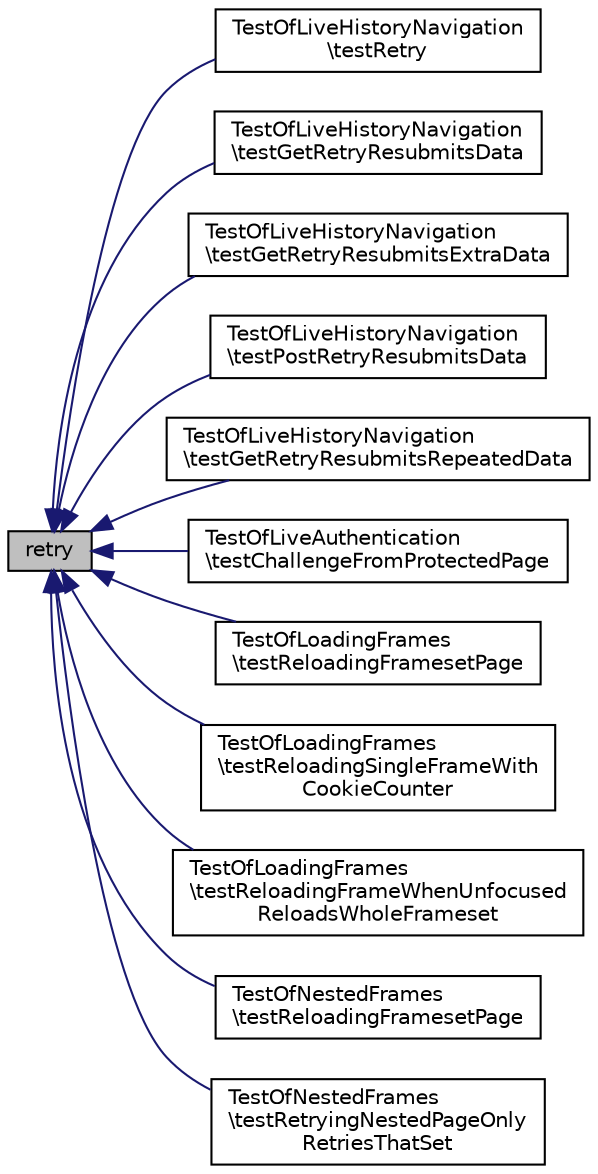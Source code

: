 digraph "retry"
{
  edge [fontname="Helvetica",fontsize="10",labelfontname="Helvetica",labelfontsize="10"];
  node [fontname="Helvetica",fontsize="10",shape=record];
  rankdir="LR";
  Node1 [label="retry",height=0.2,width=0.4,color="black", fillcolor="grey75", style="filled" fontcolor="black"];
  Node1 -> Node2 [dir="back",color="midnightblue",fontsize="10",style="solid",fontname="Helvetica"];
  Node2 [label="TestOfLiveHistoryNavigation\l\\testRetry",height=0.2,width=0.4,color="black", fillcolor="white", style="filled",URL="$class_test_of_live_history_navigation.html#a53183b89b32cacc19817238c49ffdcb0"];
  Node1 -> Node3 [dir="back",color="midnightblue",fontsize="10",style="solid",fontname="Helvetica"];
  Node3 [label="TestOfLiveHistoryNavigation\l\\testGetRetryResubmitsData",height=0.2,width=0.4,color="black", fillcolor="white", style="filled",URL="$class_test_of_live_history_navigation.html#a8b3347bc49fd5a9b3b779374cbc152d3"];
  Node1 -> Node4 [dir="back",color="midnightblue",fontsize="10",style="solid",fontname="Helvetica"];
  Node4 [label="TestOfLiveHistoryNavigation\l\\testGetRetryResubmitsExtraData",height=0.2,width=0.4,color="black", fillcolor="white", style="filled",URL="$class_test_of_live_history_navigation.html#aa83e0cd74a82e2805f38ddf7146ea1df"];
  Node1 -> Node5 [dir="back",color="midnightblue",fontsize="10",style="solid",fontname="Helvetica"];
  Node5 [label="TestOfLiveHistoryNavigation\l\\testPostRetryResubmitsData",height=0.2,width=0.4,color="black", fillcolor="white", style="filled",URL="$class_test_of_live_history_navigation.html#ab12b8fc07ea7bdb06de8f269470d8b4e"];
  Node1 -> Node6 [dir="back",color="midnightblue",fontsize="10",style="solid",fontname="Helvetica"];
  Node6 [label="TestOfLiveHistoryNavigation\l\\testGetRetryResubmitsRepeatedData",height=0.2,width=0.4,color="black", fillcolor="white", style="filled",URL="$class_test_of_live_history_navigation.html#aecce5d0337aeaab9858f1c52a5490c7e"];
  Node1 -> Node7 [dir="back",color="midnightblue",fontsize="10",style="solid",fontname="Helvetica"];
  Node7 [label="TestOfLiveAuthentication\l\\testChallengeFromProtectedPage",height=0.2,width=0.4,color="black", fillcolor="white", style="filled",URL="$class_test_of_live_authentication.html#af37ff5fb1ead7add92175863befc6492"];
  Node1 -> Node8 [dir="back",color="midnightblue",fontsize="10",style="solid",fontname="Helvetica"];
  Node8 [label="TestOfLoadingFrames\l\\testReloadingFramesetPage",height=0.2,width=0.4,color="black", fillcolor="white", style="filled",URL="$class_test_of_loading_frames.html#a981972d447d5b1a7d143c00441825aab"];
  Node1 -> Node9 [dir="back",color="midnightblue",fontsize="10",style="solid",fontname="Helvetica"];
  Node9 [label="TestOfLoadingFrames\l\\testReloadingSingleFrameWith\lCookieCounter",height=0.2,width=0.4,color="black", fillcolor="white", style="filled",URL="$class_test_of_loading_frames.html#a8db3c2107d2b660aff2899ea428204d9"];
  Node1 -> Node10 [dir="back",color="midnightblue",fontsize="10",style="solid",fontname="Helvetica"];
  Node10 [label="TestOfLoadingFrames\l\\testReloadingFrameWhenUnfocused\lReloadsWholeFrameset",height=0.2,width=0.4,color="black", fillcolor="white", style="filled",URL="$class_test_of_loading_frames.html#a080bf6e8a07eb2610a81bd42a68b0029"];
  Node1 -> Node11 [dir="back",color="midnightblue",fontsize="10",style="solid",fontname="Helvetica"];
  Node11 [label="TestOfNestedFrames\l\\testReloadingFramesetPage",height=0.2,width=0.4,color="black", fillcolor="white", style="filled",URL="$class_test_of_nested_frames.html#a981972d447d5b1a7d143c00441825aab"];
  Node1 -> Node12 [dir="back",color="midnightblue",fontsize="10",style="solid",fontname="Helvetica"];
  Node12 [label="TestOfNestedFrames\l\\testRetryingNestedPageOnly\lRetriesThatSet",height=0.2,width=0.4,color="black", fillcolor="white", style="filled",URL="$class_test_of_nested_frames.html#ad133549d00c2f63d830b8d88431c6d01"];
}
